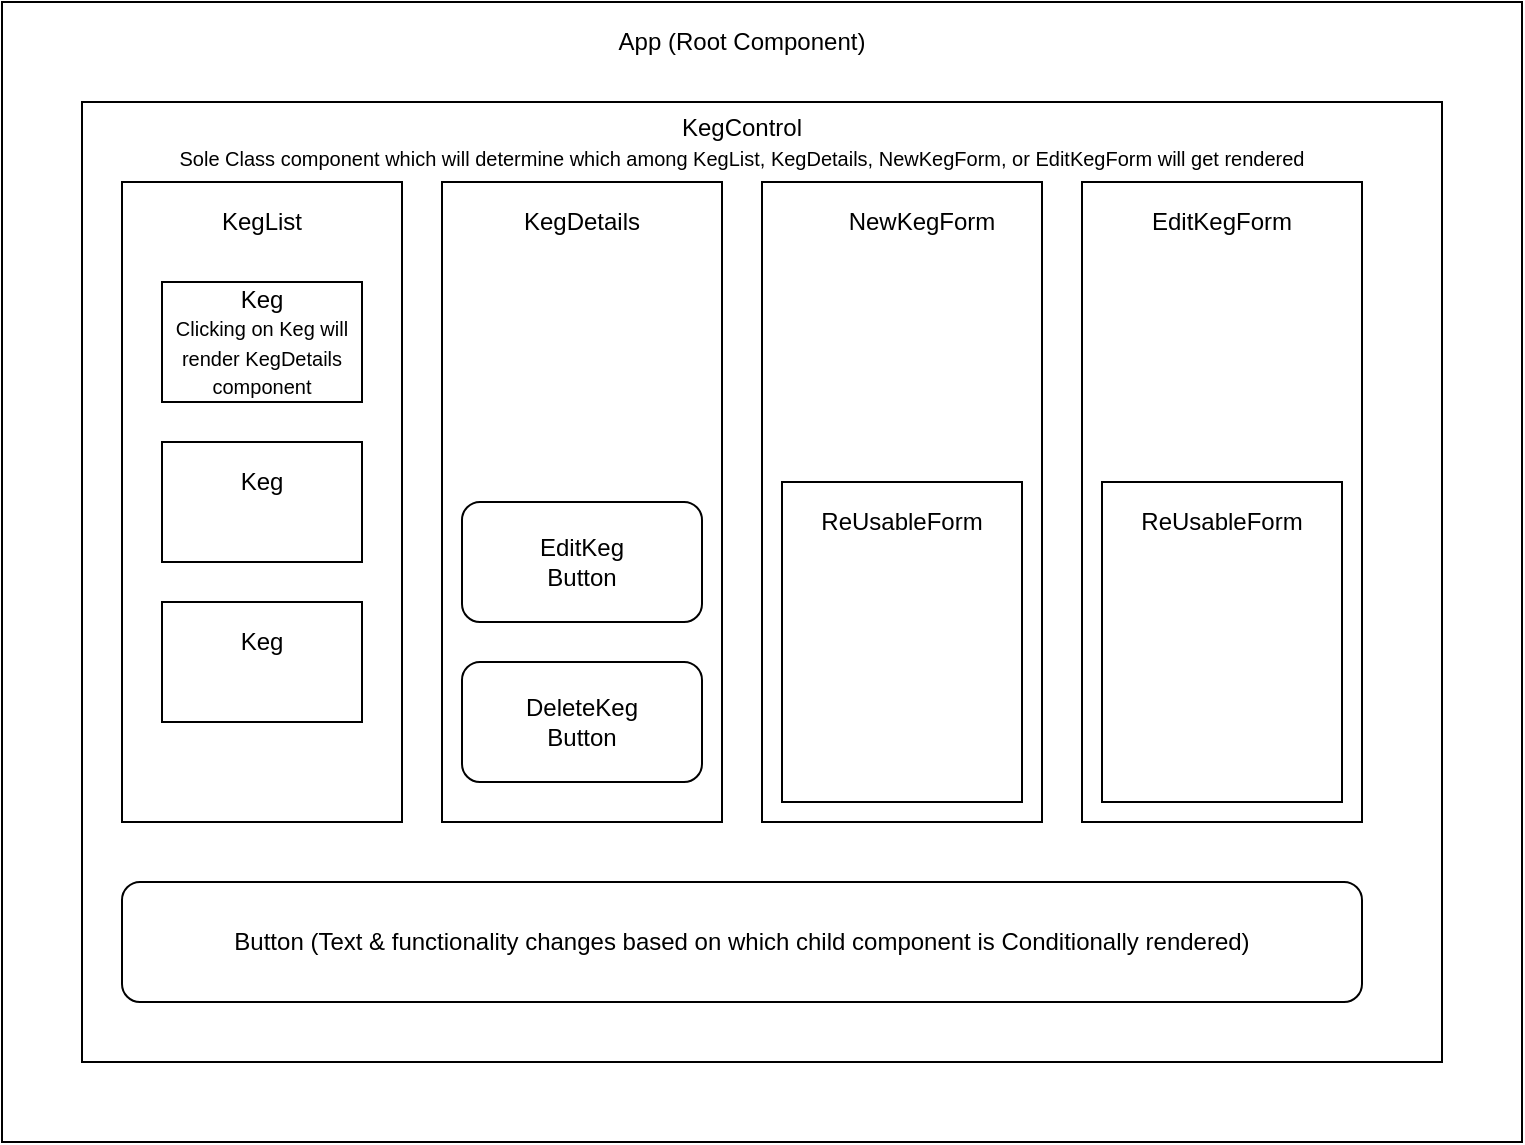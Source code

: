 <mxfile version="14.9.8" type="device"><diagram id="lbhH8wJnNeKr9sJpI-OQ" name="Page-1"><mxGraphModel dx="1422" dy="762" grid="1" gridSize="10" guides="1" tooltips="1" connect="1" arrows="1" fold="1" page="1" pageScale="1" pageWidth="850" pageHeight="1100" math="0" shadow="0"><root><mxCell id="0"/><mxCell id="1" parent="0"/><mxCell id="O6_Ex3i945dXr3V9aK53-1" value="" style="rounded=0;whiteSpace=wrap;html=1;" vertex="1" parent="1"><mxGeometry x="360" y="360" width="120" height="60" as="geometry"/></mxCell><mxCell id="O6_Ex3i945dXr3V9aK53-2" value="" style="rounded=0;whiteSpace=wrap;html=1;" vertex="1" parent="1"><mxGeometry x="40" y="20" width="760" height="570" as="geometry"/></mxCell><mxCell id="O6_Ex3i945dXr3V9aK53-3" value="" style="rounded=0;whiteSpace=wrap;html=1;" vertex="1" parent="1"><mxGeometry x="80" y="70" width="680" height="480" as="geometry"/></mxCell><mxCell id="O6_Ex3i945dXr3V9aK53-4" value="" style="rounded=0;whiteSpace=wrap;html=1;" vertex="1" parent="1"><mxGeometry x="100" y="110" width="140" height="320" as="geometry"/></mxCell><mxCell id="O6_Ex3i945dXr3V9aK53-5" value="KegList" style="text;html=1;strokeColor=none;fillColor=none;align=center;verticalAlign=middle;whiteSpace=wrap;rounded=0;" vertex="1" parent="1"><mxGeometry x="150" y="120" width="40" height="20" as="geometry"/></mxCell><mxCell id="O6_Ex3i945dXr3V9aK53-6" value="" style="rounded=0;whiteSpace=wrap;html=1;" vertex="1" parent="1"><mxGeometry x="120" y="160" width="100" height="60" as="geometry"/></mxCell><mxCell id="O6_Ex3i945dXr3V9aK53-7" value="Keg&lt;br&gt;&lt;font style=&quot;font-size: 10px&quot;&gt;Clicking on Keg will render KegDetails component&lt;/font&gt;" style="text;html=1;strokeColor=none;fillColor=none;align=center;verticalAlign=middle;whiteSpace=wrap;rounded=0;" vertex="1" parent="1"><mxGeometry x="125" y="180" width="90" height="20" as="geometry"/></mxCell><mxCell id="O6_Ex3i945dXr3V9aK53-16" value="" style="rounded=0;whiteSpace=wrap;html=1;" vertex="1" parent="1"><mxGeometry x="120" y="240" width="100" height="60" as="geometry"/></mxCell><mxCell id="O6_Ex3i945dXr3V9aK53-17" value="Keg" style="text;html=1;strokeColor=none;fillColor=none;align=center;verticalAlign=middle;whiteSpace=wrap;rounded=0;" vertex="1" parent="1"><mxGeometry x="150" y="250" width="40" height="20" as="geometry"/></mxCell><mxCell id="O6_Ex3i945dXr3V9aK53-18" value="" style="rounded=0;whiteSpace=wrap;html=1;" vertex="1" parent="1"><mxGeometry x="120" y="320" width="100" height="60" as="geometry"/></mxCell><mxCell id="O6_Ex3i945dXr3V9aK53-19" value="Keg" style="text;html=1;strokeColor=none;fillColor=none;align=center;verticalAlign=middle;whiteSpace=wrap;rounded=0;" vertex="1" parent="1"><mxGeometry x="150" y="330" width="40" height="20" as="geometry"/></mxCell><mxCell id="O6_Ex3i945dXr3V9aK53-20" value="" style="rounded=0;whiteSpace=wrap;html=1;" vertex="1" parent="1"><mxGeometry x="420" y="110" width="140" height="320" as="geometry"/></mxCell><mxCell id="O6_Ex3i945dXr3V9aK53-21" value="" style="rounded=0;whiteSpace=wrap;html=1;" vertex="1" parent="1"><mxGeometry x="260" y="110" width="140" height="320" as="geometry"/></mxCell><mxCell id="O6_Ex3i945dXr3V9aK53-24" value="" style="rounded=0;whiteSpace=wrap;html=1;" vertex="1" parent="1"><mxGeometry x="580" y="110" width="140" height="320" as="geometry"/></mxCell><mxCell id="O6_Ex3i945dXr3V9aK53-25" value="KegDetails" style="text;html=1;strokeColor=none;fillColor=none;align=center;verticalAlign=middle;whiteSpace=wrap;rounded=0;" vertex="1" parent="1"><mxGeometry x="310" y="120" width="40" height="20" as="geometry"/></mxCell><mxCell id="O6_Ex3i945dXr3V9aK53-27" value="" style="rounded=1;whiteSpace=wrap;html=1;" vertex="1" parent="1"><mxGeometry x="270" y="270" width="120" height="60" as="geometry"/></mxCell><mxCell id="O6_Ex3i945dXr3V9aK53-28" value="EditKeg Button" style="text;html=1;strokeColor=none;fillColor=none;align=center;verticalAlign=middle;whiteSpace=wrap;rounded=0;" vertex="1" parent="1"><mxGeometry x="310" y="290" width="40" height="20" as="geometry"/></mxCell><mxCell id="O6_Ex3i945dXr3V9aK53-29" value="" style="rounded=1;whiteSpace=wrap;html=1;" vertex="1" parent="1"><mxGeometry x="270" y="350" width="120" height="60" as="geometry"/></mxCell><mxCell id="O6_Ex3i945dXr3V9aK53-30" value="DeleteKeg Button" style="text;html=1;strokeColor=none;fillColor=none;align=center;verticalAlign=middle;whiteSpace=wrap;rounded=0;" vertex="1" parent="1"><mxGeometry x="310" y="370" width="40" height="20" as="geometry"/></mxCell><mxCell id="O6_Ex3i945dXr3V9aK53-31" value="NewKegForm" style="text;html=1;strokeColor=none;fillColor=none;align=center;verticalAlign=middle;whiteSpace=wrap;rounded=0;" vertex="1" parent="1"><mxGeometry x="450" y="120" width="100" height="20" as="geometry"/></mxCell><mxCell id="O6_Ex3i945dXr3V9aK53-32" value="EditKegForm" style="text;html=1;strokeColor=none;fillColor=none;align=center;verticalAlign=middle;whiteSpace=wrap;rounded=0;" vertex="1" parent="1"><mxGeometry x="630" y="120" width="40" height="20" as="geometry"/></mxCell><mxCell id="O6_Ex3i945dXr3V9aK53-33" value="" style="rounded=0;whiteSpace=wrap;html=1;" vertex="1" parent="1"><mxGeometry x="430" y="260" width="120" height="160" as="geometry"/></mxCell><mxCell id="O6_Ex3i945dXr3V9aK53-34" value="ReUsableForm" style="text;html=1;strokeColor=none;fillColor=none;align=center;verticalAlign=middle;whiteSpace=wrap;rounded=0;" vertex="1" parent="1"><mxGeometry x="470" y="270" width="40" height="20" as="geometry"/></mxCell><mxCell id="O6_Ex3i945dXr3V9aK53-35" value="" style="rounded=0;whiteSpace=wrap;html=1;" vertex="1" parent="1"><mxGeometry x="590" y="260" width="120" height="160" as="geometry"/></mxCell><mxCell id="O6_Ex3i945dXr3V9aK53-36" value="ReUsableForm" style="text;html=1;strokeColor=none;fillColor=none;align=center;verticalAlign=middle;whiteSpace=wrap;rounded=0;" vertex="1" parent="1"><mxGeometry x="630" y="270" width="40" height="20" as="geometry"/></mxCell><mxCell id="O6_Ex3i945dXr3V9aK53-37" value="" style="rounded=1;whiteSpace=wrap;html=1;" vertex="1" parent="1"><mxGeometry x="100" y="460" width="620" height="60" as="geometry"/></mxCell><mxCell id="O6_Ex3i945dXr3V9aK53-38" value="Button (Text &amp;amp; functionality changes based on which child component is Conditionally rendered)" style="text;html=1;strokeColor=none;fillColor=none;align=center;verticalAlign=middle;whiteSpace=wrap;rounded=0;" vertex="1" parent="1"><mxGeometry x="125" y="480" width="570" height="20" as="geometry"/></mxCell><mxCell id="O6_Ex3i945dXr3V9aK53-39" value="KegControl&lt;br&gt;&lt;font style=&quot;font-size: 10px&quot;&gt;Sole Class component which will determine which among KegList, KegDetails, NewKegForm, or EditKegForm will get rendered&lt;/font&gt;" style="text;html=1;strokeColor=none;fillColor=none;align=center;verticalAlign=middle;whiteSpace=wrap;rounded=0;" vertex="1" parent="1"><mxGeometry x="45" y="80" width="730" height="20" as="geometry"/></mxCell><mxCell id="O6_Ex3i945dXr3V9aK53-40" value="App (Root Component)" style="text;html=1;strokeColor=none;fillColor=none;align=center;verticalAlign=middle;whiteSpace=wrap;rounded=0;" vertex="1" parent="1"><mxGeometry x="320" y="30" width="180" height="20" as="geometry"/></mxCell></root></mxGraphModel></diagram></mxfile>